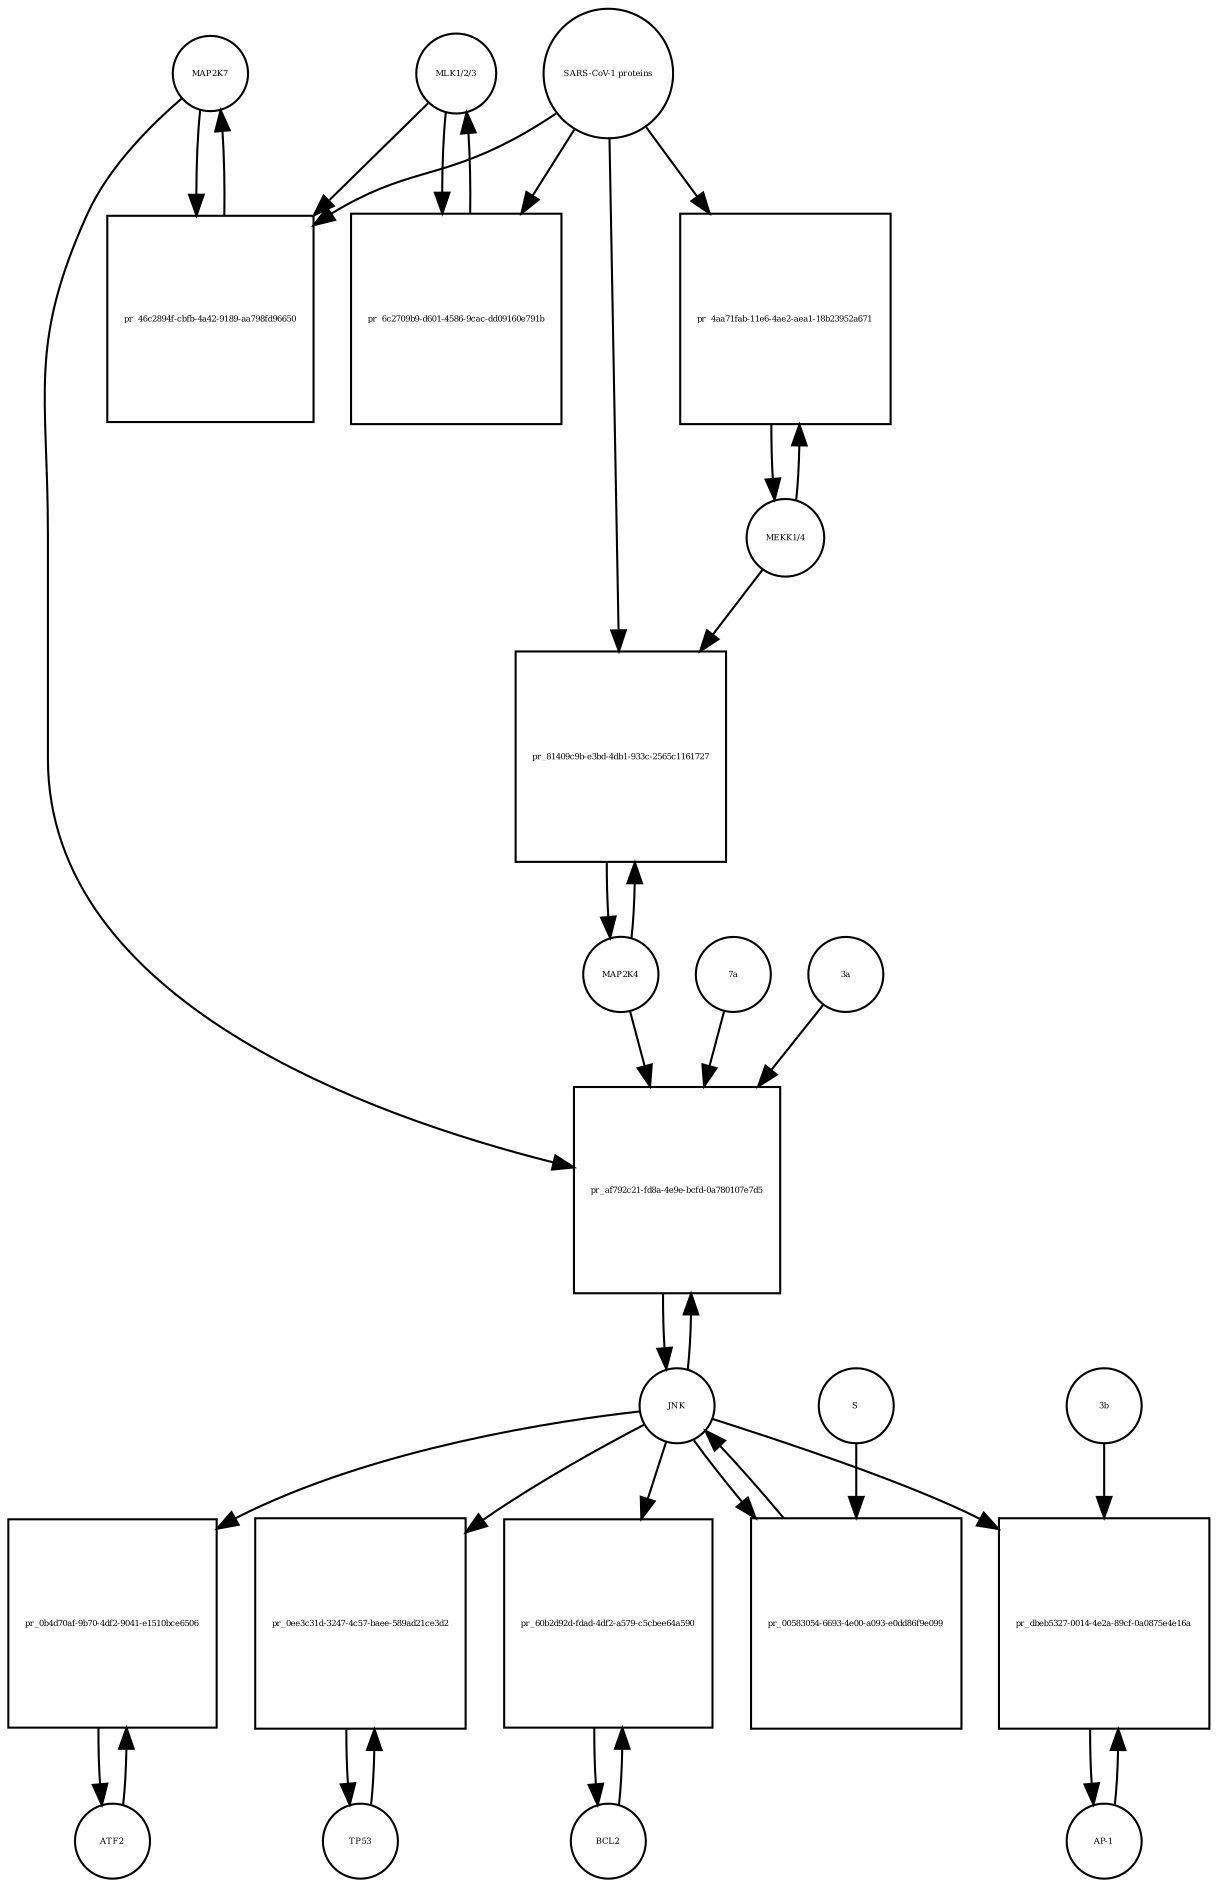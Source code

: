 strict digraph  {
MAP2K7 [annotation=urn_miriam_ncbigene_5609, bipartite=0, cls=macromolecule, fontsize=4, label=MAP2K7, shape=circle];
"pr_46c2894f-cbfb-4a42-9189-aa798fd96650" [annotation="", bipartite=1, cls=process, fontsize=4, label="pr_46c2894f-cbfb-4a42-9189-aa798fd96650", shape=square];
"MLK1/2/3" [annotation="", bipartite=0, cls=complex, fontsize=4, label="MLK1/2/3", shape=circle];
"SARS-CoV-1 proteins" [annotation="", bipartite=0, cls=complex, fontsize=4, label="SARS-CoV-1 proteins", shape=circle];
"pr_6c2709b9-d601-4586-9cac-dd09160e791b" [annotation="", bipartite=1, cls=process, fontsize=4, label="pr_6c2709b9-d601-4586-9cac-dd09160e791b", shape=square];
ATF2 [annotation=urn_miriam_ncbigene_1386, bipartite=0, cls=macromolecule, fontsize=4, label=ATF2, shape=circle];
"pr_0b4d70af-9b70-4df2-9041-e1510bce6506" [annotation="", bipartite=1, cls=process, fontsize=4, label="pr_0b4d70af-9b70-4df2-9041-e1510bce6506", shape=square];
JNK [annotation="", bipartite=0, cls=complex, fontsize=4, label=JNK, shape=circle];
TP53 [annotation=urn_miriam_ncbigene_7157, bipartite=0, cls=macromolecule, fontsize=4, label=TP53, shape=circle];
"pr_0ee3c31d-3247-4c57-baee-589ad21ce3d2" [annotation="", bipartite=1, cls=process, fontsize=4, label="pr_0ee3c31d-3247-4c57-baee-589ad21ce3d2", shape=square];
BCL2 [annotation=urn_miriam_ncbigene_596, bipartite=0, cls=macromolecule, fontsize=4, label=BCL2, shape=circle];
"pr_60b2d92d-fdad-4df2-a579-c5cbee64a590" [annotation="", bipartite=1, cls=process, fontsize=4, label="pr_60b2d92d-fdad-4df2-a579-c5cbee64a590", shape=square];
"AP-1" [annotation="", bipartite=0, cls=complex, fontsize=4, label="AP-1", shape=circle];
"pr_dbeb5327-0014-4e2a-89cf-0a0875e4e16a" [annotation="", bipartite=1, cls=process, fontsize=4, label="pr_dbeb5327-0014-4e2a-89cf-0a0875e4e16a", shape=square];
"3b" [annotation="", bipartite=0, cls=macromolecule, fontsize=4, label="3b", shape=circle];
"MEKK1/4" [annotation="", bipartite=0, cls=complex, fontsize=4, label="MEKK1/4", shape=circle];
"pr_4aa71fab-11e6-4ae2-aea1-18b23952a671" [annotation="", bipartite=1, cls=process, fontsize=4, label="pr_4aa71fab-11e6-4ae2-aea1-18b23952a671", shape=square];
MAP2K4 [annotation=urn_miriam_ncbigene_6416, bipartite=0, cls=macromolecule, fontsize=4, label=MAP2K4, shape=circle];
"pr_81409c9b-e3bd-4db1-933c-2565c1161727" [annotation="", bipartite=1, cls=process, fontsize=4, label="pr_81409c9b-e3bd-4db1-933c-2565c1161727", shape=square];
"pr_af792c21-fd8a-4e9e-bcfd-0a780107e7d5" [annotation="", bipartite=1, cls=process, fontsize=4, label="pr_af792c21-fd8a-4e9e-bcfd-0a780107e7d5", shape=square];
"7a" [annotation="", bipartite=0, cls=macromolecule, fontsize=4, label="7a", shape=circle];
"3a" [annotation="", bipartite=0, cls=macromolecule, fontsize=4, label="3a", shape=circle];
"pr_00583054-6693-4e00-a093-e0dd86f9e099" [annotation="", bipartite=1, cls=process, fontsize=4, label="pr_00583054-6693-4e00-a093-e0dd86f9e099", shape=square];
S [annotation="", bipartite=0, cls=macromolecule, fontsize=4, label=S, shape=circle];
MAP2K7 -> "pr_46c2894f-cbfb-4a42-9189-aa798fd96650"  [annotation="", interaction_type=consumption];
MAP2K7 -> "pr_af792c21-fd8a-4e9e-bcfd-0a780107e7d5"  [annotation="urn_miriam_pubmed_17141229|urn_miriam_taxonomy_694009|urn_miriam_taxonomy_392815", interaction_type=stimulation];
"pr_46c2894f-cbfb-4a42-9189-aa798fd96650" -> MAP2K7  [annotation="", interaction_type=production];
"MLK1/2/3" -> "pr_46c2894f-cbfb-4a42-9189-aa798fd96650"  [annotation="urn_miriam_pubmed_31226023|urn_miriam_taxonomy_694009|urn_miriam_taxonomy_392815", interaction_type=stimulation];
"MLK1/2/3" -> "pr_6c2709b9-d601-4586-9cac-dd09160e791b"  [annotation="", interaction_type=consumption];
"SARS-CoV-1 proteins" -> "pr_46c2894f-cbfb-4a42-9189-aa798fd96650"  [annotation="urn_miriam_pubmed_31226023|urn_miriam_taxonomy_694009|urn_miriam_taxonomy_392815", interaction_type=stimulation];
"SARS-CoV-1 proteins" -> "pr_6c2709b9-d601-4586-9cac-dd09160e791b"  [annotation="urn_miriam_taxonomy_694009|urn_miriam_pubmed_31226023|urn_miriam_taxonomy_392815", interaction_type=stimulation];
"SARS-CoV-1 proteins" -> "pr_4aa71fab-11e6-4ae2-aea1-18b23952a671"  [annotation="urn_miriam_pubmed_31226023|urn_miriam_taxonomy_694009|urn_miriam_taxonomy_392815", interaction_type=stimulation];
"SARS-CoV-1 proteins" -> "pr_81409c9b-e3bd-4db1-933c-2565c1161727"  [annotation="urn_miriam_pubmed_31226023|urn_miriam_taxonomy_694009|urn_miriam_taxonomy_392815", interaction_type=stimulation];
"pr_6c2709b9-d601-4586-9cac-dd09160e791b" -> "MLK1/2/3"  [annotation="", interaction_type=production];
ATF2 -> "pr_0b4d70af-9b70-4df2-9041-e1510bce6506"  [annotation="", interaction_type=consumption];
"pr_0b4d70af-9b70-4df2-9041-e1510bce6506" -> ATF2  [annotation="", interaction_type=production];
JNK -> "pr_0b4d70af-9b70-4df2-9041-e1510bce6506"  [annotation=urn_miriam_pubmed_7824938, interaction_type=stimulation];
JNK -> "pr_0ee3c31d-3247-4c57-baee-589ad21ce3d2"  [annotation=urn_miriam_pubmed_9724739, interaction_type=stimulation];
JNK -> "pr_60b2d92d-fdad-4df2-a579-c5cbee64a590"  [annotation=urn_miriam_pubmed_10567572, interaction_type=stimulation];
JNK -> "pr_dbeb5327-0014-4e2a-89cf-0a0875e4e16a"  [annotation="urn_miriam_pubmed_21561061|urn_miriam_taxonomy_694009", interaction_type=stimulation];
JNK -> "pr_af792c21-fd8a-4e9e-bcfd-0a780107e7d5"  [annotation="", interaction_type=consumption];
JNK -> "pr_00583054-6693-4e00-a093-e0dd86f9e099"  [annotation="", interaction_type=consumption];
TP53 -> "pr_0ee3c31d-3247-4c57-baee-589ad21ce3d2"  [annotation="", interaction_type=consumption];
"pr_0ee3c31d-3247-4c57-baee-589ad21ce3d2" -> TP53  [annotation="", interaction_type=production];
BCL2 -> "pr_60b2d92d-fdad-4df2-a579-c5cbee64a590"  [annotation="", interaction_type=consumption];
"pr_60b2d92d-fdad-4df2-a579-c5cbee64a590" -> BCL2  [annotation="", interaction_type=production];
"AP-1" -> "pr_dbeb5327-0014-4e2a-89cf-0a0875e4e16a"  [annotation="", interaction_type=consumption];
"pr_dbeb5327-0014-4e2a-89cf-0a0875e4e16a" -> "AP-1"  [annotation="", interaction_type=production];
"3b" -> "pr_dbeb5327-0014-4e2a-89cf-0a0875e4e16a"  [annotation="urn_miriam_pubmed_21561061|urn_miriam_taxonomy_694009", interaction_type=stimulation];
"MEKK1/4" -> "pr_4aa71fab-11e6-4ae2-aea1-18b23952a671"  [annotation="", interaction_type=consumption];
"MEKK1/4" -> "pr_81409c9b-e3bd-4db1-933c-2565c1161727"  [annotation="urn_miriam_pubmed_31226023|urn_miriam_taxonomy_694009|urn_miriam_taxonomy_392815", interaction_type=stimulation];
"pr_4aa71fab-11e6-4ae2-aea1-18b23952a671" -> "MEKK1/4"  [annotation="", interaction_type=production];
MAP2K4 -> "pr_81409c9b-e3bd-4db1-933c-2565c1161727"  [annotation="", interaction_type=consumption];
MAP2K4 -> "pr_af792c21-fd8a-4e9e-bcfd-0a780107e7d5"  [annotation="urn_miriam_pubmed_17141229|urn_miriam_taxonomy_694009|urn_miriam_taxonomy_392815", interaction_type=stimulation];
"pr_81409c9b-e3bd-4db1-933c-2565c1161727" -> MAP2K4  [annotation="", interaction_type=production];
"pr_af792c21-fd8a-4e9e-bcfd-0a780107e7d5" -> JNK  [annotation="", interaction_type=production];
"7a" -> "pr_af792c21-fd8a-4e9e-bcfd-0a780107e7d5"  [annotation="urn_miriam_pubmed_17141229|urn_miriam_taxonomy_694009|urn_miriam_taxonomy_392815", interaction_type=stimulation];
"3a" -> "pr_af792c21-fd8a-4e9e-bcfd-0a780107e7d5"  [annotation="urn_miriam_pubmed_17141229|urn_miriam_taxonomy_694009|urn_miriam_taxonomy_392815", interaction_type=stimulation];
"pr_00583054-6693-4e00-a093-e0dd86f9e099" -> JNK  [annotation="", interaction_type=production];
S -> "pr_00583054-6693-4e00-a093-e0dd86f9e099"  [annotation="urn_miriam_pubmed_17267381|urn_miriam_taxonomy_694009|urn_miriam_taxonomy_392815", interaction_type=stimulation];
}
